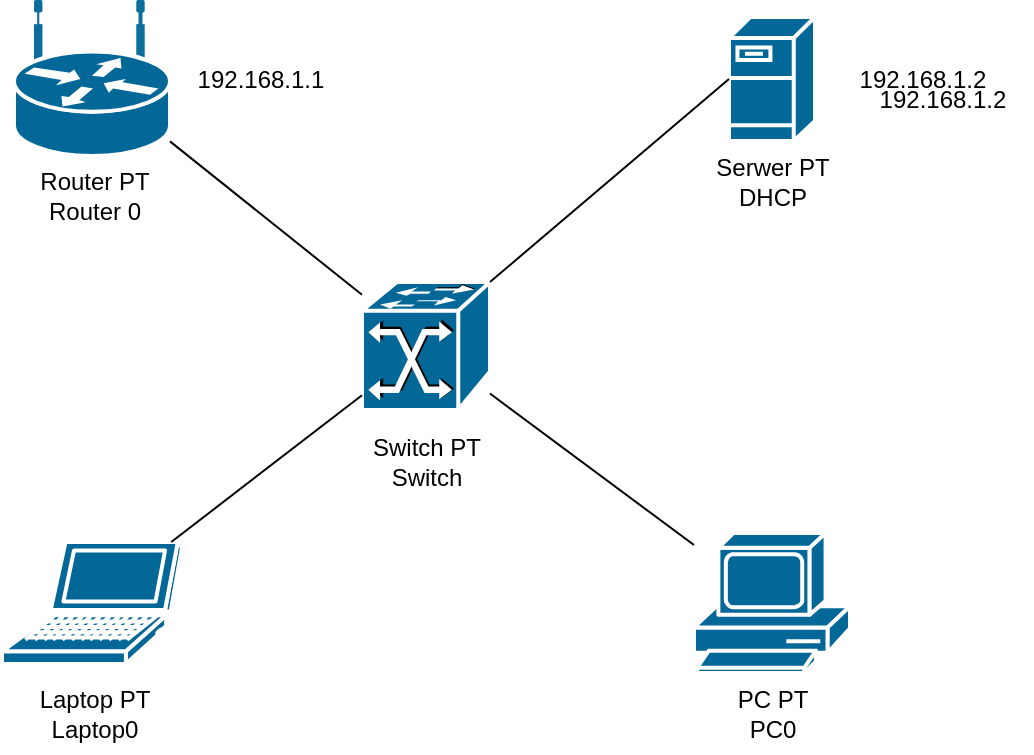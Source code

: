 <mxfile version="20.8.5" type="device"><diagram id="UUkYmzUe2sKw0P5PUWgU" name="Strona-1"><mxGraphModel dx="989" dy="527" grid="1" gridSize="10" guides="1" tooltips="1" connect="1" arrows="1" fold="1" page="1" pageScale="1" pageWidth="827" pageHeight="1169" math="0" shadow="0"><root><mxCell id="0"/><mxCell id="1" parent="0"/><mxCell id="fHwTEipSNKlysxSiz2jX-12" value="" style="shape=mxgraph.cisco.routers.wireless_router;sketch=0;html=1;pointerEvents=1;dashed=0;fillColor=#036897;strokeColor=#ffffff;strokeWidth=2;verticalLabelPosition=bottom;verticalAlign=top;align=center;outlineConnect=0;" vertex="1" parent="1"><mxGeometry x="240" y="170" width="78" height="77" as="geometry"/></mxCell><mxCell id="fHwTEipSNKlysxSiz2jX-13" value="" style="shape=mxgraph.cisco.switches.atm_fast_gigabit_etherswitch;sketch=0;html=1;pointerEvents=1;dashed=0;fillColor=#036897;strokeColor=#ffffff;strokeWidth=2;verticalLabelPosition=bottom;verticalAlign=top;align=center;outlineConnect=0;" vertex="1" parent="1"><mxGeometry x="414" y="310" width="64" height="64" as="geometry"/></mxCell><mxCell id="fHwTEipSNKlysxSiz2jX-14" value="" style="shape=mxgraph.cisco.computers_and_peripherals.pc;sketch=0;html=1;pointerEvents=1;dashed=0;fillColor=#036897;strokeColor=#ffffff;strokeWidth=2;verticalLabelPosition=bottom;verticalAlign=top;align=center;outlineConnect=0;" vertex="1" parent="1"><mxGeometry x="580" y="435.5" width="78" height="70" as="geometry"/></mxCell><mxCell id="fHwTEipSNKlysxSiz2jX-15" value="" style="shape=mxgraph.cisco.computers_and_peripherals.laptop;sketch=0;html=1;pointerEvents=1;dashed=0;fillColor=#036897;strokeColor=#ffffff;strokeWidth=2;verticalLabelPosition=bottom;verticalAlign=top;align=center;outlineConnect=0;" vertex="1" parent="1"><mxGeometry x="234" y="440" width="90" height="61" as="geometry"/></mxCell><mxCell id="fHwTEipSNKlysxSiz2jX-16" value="" style="shape=mxgraph.cisco.servers.fileserver;sketch=0;html=1;pointerEvents=1;dashed=0;fillColor=#036897;strokeColor=#ffffff;strokeWidth=2;verticalLabelPosition=bottom;verticalAlign=top;align=center;outlineConnect=0;" vertex="1" parent="1"><mxGeometry x="597.5" y="177.5" width="43" height="62" as="geometry"/></mxCell><mxCell id="fHwTEipSNKlysxSiz2jX-17" value="" style="endArrow=none;html=1;rounded=0;entryX=0;entryY=0.5;entryDx=0;entryDy=0;entryPerimeter=0;exitX=1;exitY=0;exitDx=0;exitDy=0;exitPerimeter=0;" edge="1" parent="1" source="fHwTEipSNKlysxSiz2jX-13" target="fHwTEipSNKlysxSiz2jX-16"><mxGeometry width="50" height="50" relative="1" as="geometry"><mxPoint x="500" y="350" as="sourcePoint"/><mxPoint x="550" y="300" as="targetPoint"/></mxGeometry></mxCell><mxCell id="fHwTEipSNKlysxSiz2jX-18" value="" style="endArrow=none;html=1;rounded=0;" edge="1" parent="1" source="fHwTEipSNKlysxSiz2jX-13" target="fHwTEipSNKlysxSiz2jX-12"><mxGeometry width="50" height="50" relative="1" as="geometry"><mxPoint x="500" y="350" as="sourcePoint"/><mxPoint x="550" y="300" as="targetPoint"/></mxGeometry></mxCell><mxCell id="fHwTEipSNKlysxSiz2jX-20" value="" style="endArrow=none;html=1;rounded=0;" edge="1" parent="1" source="fHwTEipSNKlysxSiz2jX-13" target="fHwTEipSNKlysxSiz2jX-14"><mxGeometry width="50" height="50" relative="1" as="geometry"><mxPoint x="500" y="350" as="sourcePoint"/><mxPoint x="550" y="300" as="targetPoint"/></mxGeometry></mxCell><mxCell id="fHwTEipSNKlysxSiz2jX-21" value="" style="endArrow=none;html=1;rounded=0;" edge="1" parent="1" source="fHwTEipSNKlysxSiz2jX-15" target="fHwTEipSNKlysxSiz2jX-13"><mxGeometry width="50" height="50" relative="1" as="geometry"><mxPoint x="500" y="350" as="sourcePoint"/><mxPoint x="550" y="300" as="targetPoint"/></mxGeometry></mxCell><mxCell id="fHwTEipSNKlysxSiz2jX-22" value="Router PT&lt;br&gt;Router 0" style="text;html=1;align=center;verticalAlign=middle;resizable=0;points=[];autosize=1;strokeColor=none;fillColor=none;" vertex="1" parent="1"><mxGeometry x="240" y="247" width="80" height="40" as="geometry"/></mxCell><mxCell id="fHwTEipSNKlysxSiz2jX-23" value="Switch PT&lt;br&gt;Switch" style="text;html=1;align=center;verticalAlign=middle;resizable=0;points=[];autosize=1;strokeColor=none;fillColor=none;" vertex="1" parent="1"><mxGeometry x="406" y="380" width="80" height="40" as="geometry"/></mxCell><mxCell id="fHwTEipSNKlysxSiz2jX-24" value="Serwer PT&lt;br&gt;DHCP" style="text;html=1;align=center;verticalAlign=middle;resizable=0;points=[];autosize=1;strokeColor=none;fillColor=none;" vertex="1" parent="1"><mxGeometry x="579" y="239.5" width="80" height="40" as="geometry"/></mxCell><mxCell id="fHwTEipSNKlysxSiz2jX-25" value="PC PT&lt;br&gt;PC0" style="text;html=1;align=center;verticalAlign=middle;resizable=0;points=[];autosize=1;strokeColor=none;fillColor=none;" vertex="1" parent="1"><mxGeometry x="589" y="505.5" width="60" height="40" as="geometry"/></mxCell><mxCell id="fHwTEipSNKlysxSiz2jX-26" value="Laptop PT&lt;br&gt;Laptop0" style="text;html=1;align=center;verticalAlign=middle;resizable=0;points=[];autosize=1;strokeColor=none;fillColor=none;" vertex="1" parent="1"><mxGeometry x="240" y="505.5" width="80" height="40" as="geometry"/></mxCell><mxCell id="fHwTEipSNKlysxSiz2jX-27" value="192.168.1.1" style="text;html=1;align=center;verticalAlign=middle;resizable=0;points=[];autosize=1;strokeColor=none;fillColor=none;" vertex="1" parent="1"><mxGeometry x="318" y="193.5" width="90" height="30" as="geometry"/></mxCell><mxCell id="fHwTEipSNKlysxSiz2jX-29" value="192.168.1.2" style="text;html=1;align=center;verticalAlign=middle;resizable=0;points=[];autosize=1;strokeColor=none;fillColor=none;" vertex="1" parent="1"><mxGeometry x="649" y="193.5" width="90" height="30" as="geometry"/></mxCell><mxCell id="fHwTEipSNKlysxSiz2jX-30" value="192.168.1.2" style="text;html=1;align=center;verticalAlign=middle;resizable=0;points=[];autosize=1;strokeColor=none;fillColor=none;" vertex="1" parent="1"><mxGeometry x="659" y="203.5" width="90" height="30" as="geometry"/></mxCell></root></mxGraphModel></diagram></mxfile>